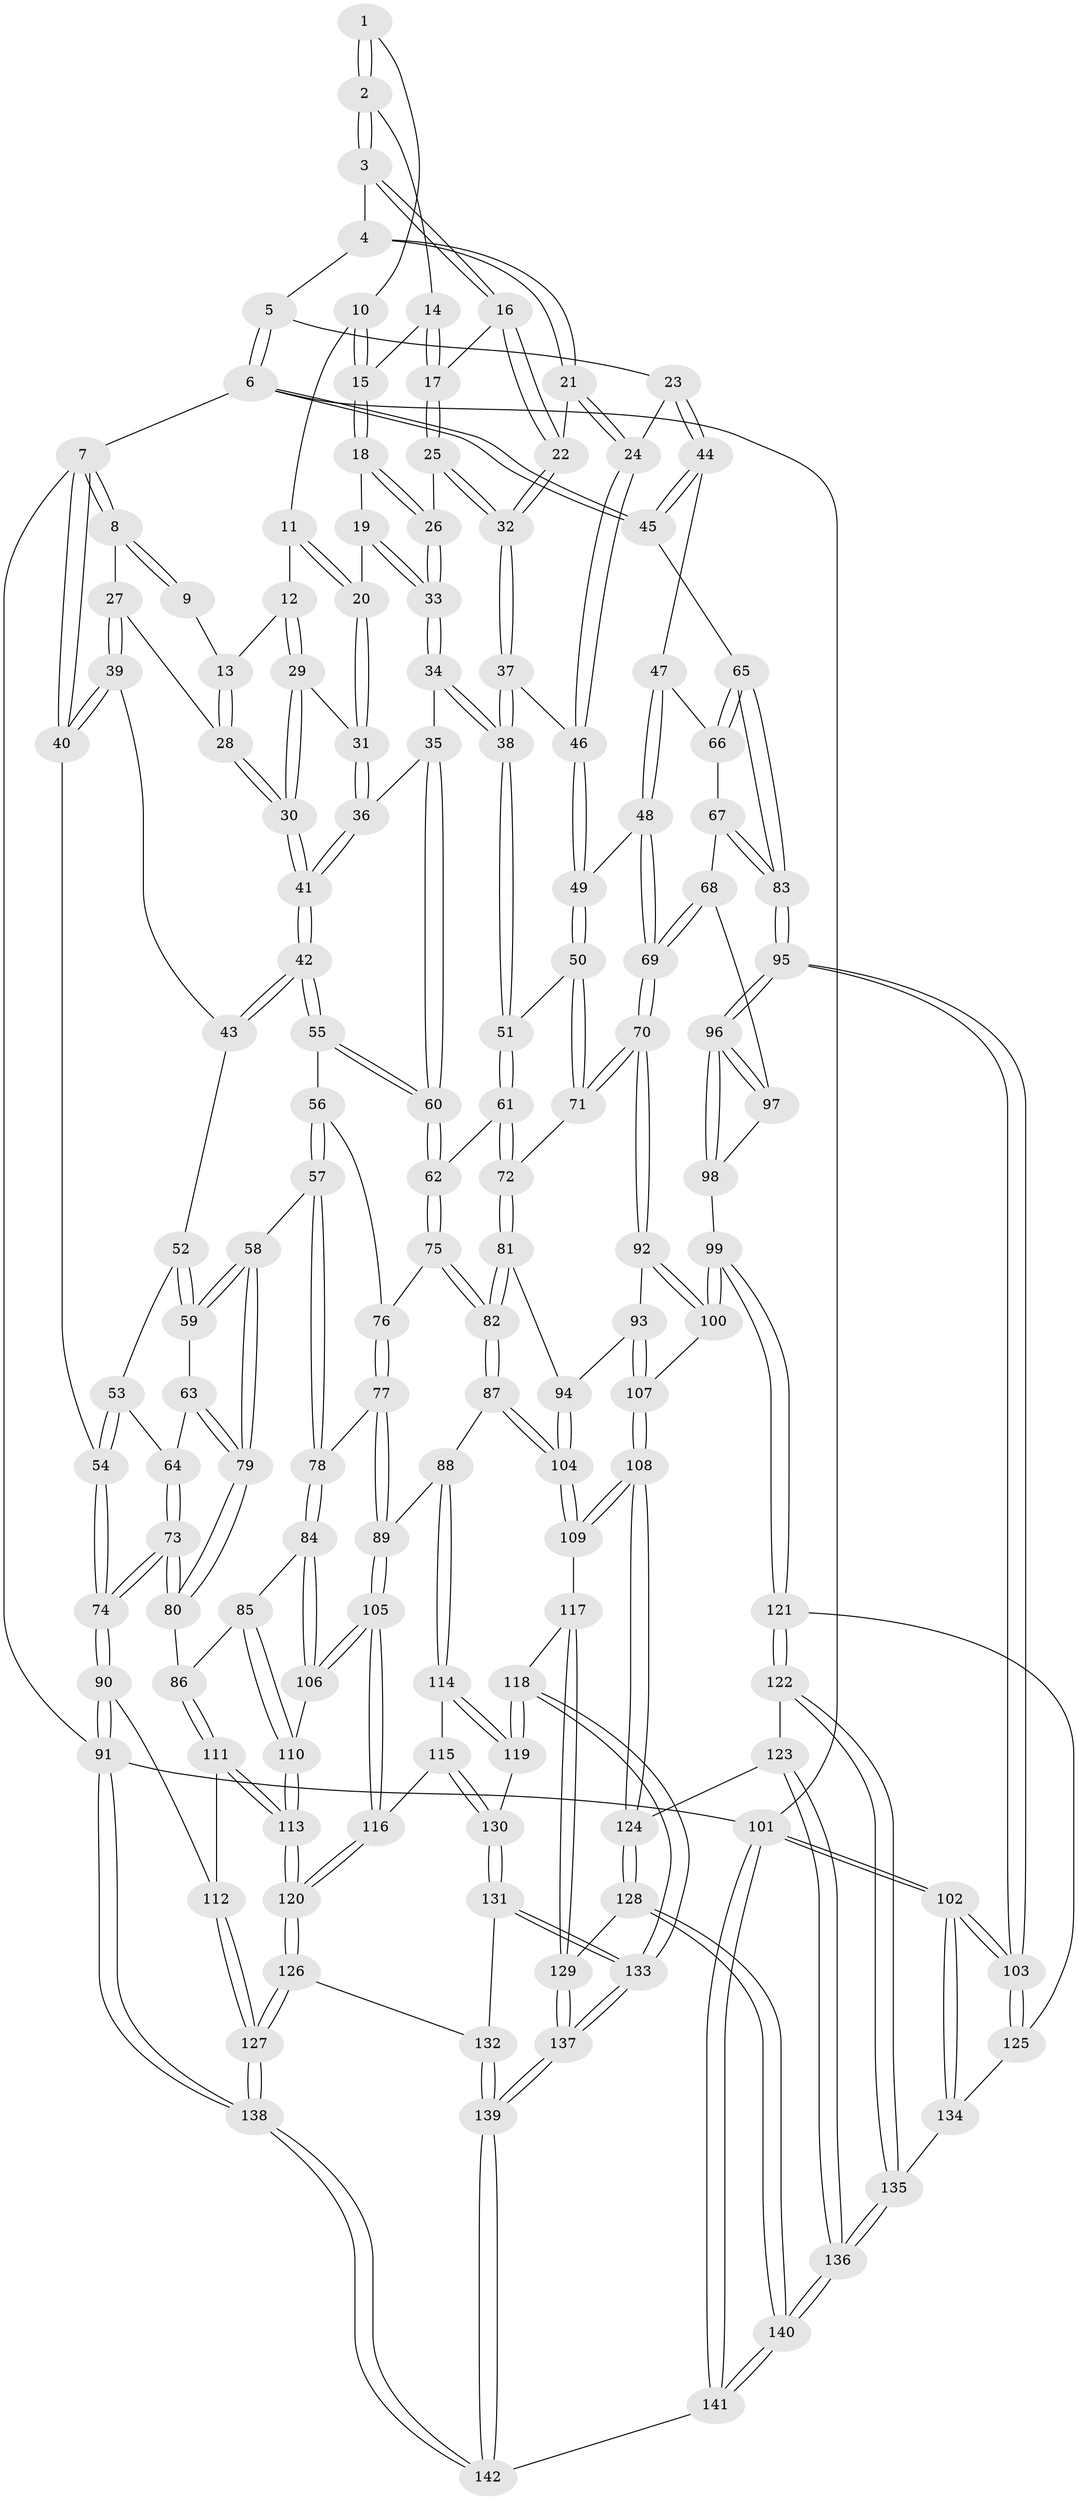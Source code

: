 // coarse degree distribution, {3: 0.13793103448275862, 4: 0.42528735632183906, 5: 0.367816091954023, 8: 0.011494252873563218, 6: 0.05747126436781609}
// Generated by graph-tools (version 1.1) at 2025/42/03/06/25 10:42:30]
// undirected, 142 vertices, 352 edges
graph export_dot {
graph [start="1"]
  node [color=gray90,style=filled];
  1 [pos="+0.6222304002513028+0"];
  2 [pos="+0.7300954465590006+0"];
  3 [pos="+0.7623792645977829+0"];
  4 [pos="+0.7733611934140248+0"];
  5 [pos="+0.8238285254831725+0"];
  6 [pos="+1+0"];
  7 [pos="+0+0"];
  8 [pos="+0+0"];
  9 [pos="+0.40588476037348015+0"];
  10 [pos="+0.47361835658842666+0.1047994566452164"];
  11 [pos="+0.4580735637700648+0.10993290814122421"];
  12 [pos="+0.40133577500604656+0.0996733605558073"];
  13 [pos="+0.39633615012972867+0.09475711890211036"];
  14 [pos="+0.6417780520551736+0.0110963192727654"];
  15 [pos="+0.5807127440644639+0.10358926158210244"];
  16 [pos="+0.7007528625801454+0.1767795783514369"];
  17 [pos="+0.6522978440685625+0.1848348613246905"];
  18 [pos="+0.5761203814665171+0.13072000139174672"];
  19 [pos="+0.540371571650167+0.17806765703893132"];
  20 [pos="+0.5067516228661795+0.18186155695233175"];
  21 [pos="+0.846959272448172+0.20847034036064918"];
  22 [pos="+0.7038309032623801+0.18266998130918596"];
  23 [pos="+0.9930396759850839+0.20638676631355515"];
  24 [pos="+0.857145028016624+0.2353751122088633"];
  25 [pos="+0.63368714615632+0.19762372746649695"];
  26 [pos="+0.6297653867373169+0.19787738798400145"];
  27 [pos="+0.17425789888167043+0.09512074267592904"];
  28 [pos="+0.3029132456418781+0.13040262464929406"];
  29 [pos="+0.41323638964215886+0.17892486333366786"];
  30 [pos="+0.32943547615977636+0.2520956656294081"];
  31 [pos="+0.4609035035698373+0.22497672660155588"];
  32 [pos="+0.7050039347522232+0.27128446494260045"];
  33 [pos="+0.5777347505057088+0.2686401279349138"];
  34 [pos="+0.5757800374917+0.2917105344767609"];
  35 [pos="+0.49468816446744385+0.32279311936413024"];
  36 [pos="+0.46353967700888715+0.30397549873715174"];
  37 [pos="+0.7101026483487873+0.2876211770922678"];
  38 [pos="+0.6620232415710351+0.33122565515508223"];
  39 [pos="+0.16096414517584162+0.2513539478177699"];
  40 [pos="+0+0.11584268253706954"];
  41 [pos="+0.31514738368062933+0.3199508063118169"];
  42 [pos="+0.2848117897817395+0.3440573591962111"];
  43 [pos="+0.16588425176195876+0.27143897185358346"];
  44 [pos="+1+0.22779004305180342"];
  45 [pos="+1+0.22382314450878785"];
  46 [pos="+0.8426025229014245+0.2716669297880778"];
  47 [pos="+0.8925976284218812+0.3714258094964552"];
  48 [pos="+0.879497148784557+0.3679737183552018"];
  49 [pos="+0.8689634039922675+0.36196707972211556"];
  50 [pos="+0.8182683721440056+0.40897476604656374"];
  51 [pos="+0.6659848009599068+0.3679917615010323"];
  52 [pos="+0.12910862379458857+0.30114414257368916"];
  53 [pos="+0.007288493308901635+0.3509563945988744"];
  54 [pos="+0+0.31403538973946626"];
  55 [pos="+0.28565997962611567+0.37476150032037253"];
  56 [pos="+0.28481636734872073+0.3828523742959056"];
  57 [pos="+0.24771754489157882+0.4615707006702343"];
  58 [pos="+0.2187047900776851+0.4638297740058748"];
  59 [pos="+0.12105833066264556+0.4476587045821467"];
  60 [pos="+0.5018781828538647+0.42772561359198763"];
  61 [pos="+0.6550197302757559+0.4109070525280755"];
  62 [pos="+0.5038279143592825+0.4348718732519788"];
  63 [pos="+0.0973827331851633+0.45577631233241894"];
  64 [pos="+0.06515003926905613+0.43900222509603437"];
  65 [pos="+1+0.3583398420053979"];
  66 [pos="+0.8927141208382081+0.3715014859151662"];
  67 [pos="+1+0.47487012645925636"];
  68 [pos="+0.9166897735418114+0.5415338236927966"];
  69 [pos="+0.8981500953642021+0.5420094660853838"];
  70 [pos="+0.8310096300895038+0.5713943020420817"];
  71 [pos="+0.8140857097755553+0.418189025219976"];
  72 [pos="+0.6827328816045639+0.499943831266403"];
  73 [pos="+0+0.5759419770800684"];
  74 [pos="+0+0.5859781864581577"];
  75 [pos="+0.4921199241978679+0.4854199730643415"];
  76 [pos="+0.39778053161537485+0.46862364108786486"];
  77 [pos="+0.33718449053324606+0.5736711383321028"];
  78 [pos="+0.27070292676001806+0.5585754743248239"];
  79 [pos="+0.07411962131372732+0.5861807778559078"];
  80 [pos="+0.07379780735901015+0.5869337884019511"];
  81 [pos="+0.6812938066682805+0.5135531281937378"];
  82 [pos="+0.517672866803946+0.5857832166553189"];
  83 [pos="+1+0.4882034554994952"];
  84 [pos="+0.25125333644819353+0.5855624031773671"];
  85 [pos="+0.13523519841023024+0.619008722600759"];
  86 [pos="+0.10605373351852622+0.6170035294735685"];
  87 [pos="+0.507934810858099+0.6119707607456343"];
  88 [pos="+0.46767675468102726+0.63205427482409"];
  89 [pos="+0.448201460878976+0.6322242235703879"];
  90 [pos="+0+0.6734333505381132"];
  91 [pos="+0+1"];
  92 [pos="+0.8173734392480138+0.5867316573883742"];
  93 [pos="+0.7454032800809426+0.5741614127552253"];
  94 [pos="+0.7414531526049275+0.5718685149462486"];
  95 [pos="+1+0.6735062030024347"];
  96 [pos="+1+0.6663224463326829"];
  97 [pos="+0.9389942670462434+0.5707776331796762"];
  98 [pos="+0.9499919431599249+0.6801150791246534"];
  99 [pos="+0.873678430620913+0.7088167961262135"];
  100 [pos="+0.8449181566078231+0.6722605257404659"];
  101 [pos="+1+1"];
  102 [pos="+1+1"];
  103 [pos="+1+0.9169168461129835"];
  104 [pos="+0.594000578957911+0.6929093560956336"];
  105 [pos="+0.31456243040749543+0.7380903663783598"];
  106 [pos="+0.2671243267157667+0.7054926720800601"];
  107 [pos="+0.6937314162967463+0.7229225254514711"];
  108 [pos="+0.6636537112596423+0.7521759386503515"];
  109 [pos="+0.6233059752492195+0.736661878303893"];
  110 [pos="+0.20340928679651074+0.7289696748642053"];
  111 [pos="+0.08440127301907166+0.7377227458075581"];
  112 [pos="+0.07437958649840554+0.7446190889792349"];
  113 [pos="+0.17316716086100842+0.764476832484979"];
  114 [pos="+0.4573164049052854+0.7566055400359221"];
  115 [pos="+0.3493280674468102+0.7881823554560456"];
  116 [pos="+0.31863812125883556+0.7638788119942569"];
  117 [pos="+0.5984645752071223+0.7638144697612349"];
  118 [pos="+0.5063675399918617+0.8411240420805017"];
  119 [pos="+0.47190979711316355+0.8018053667282206"];
  120 [pos="+0.20817489122280877+0.8982910070210293"];
  121 [pos="+0.8685690501781016+0.7771486196065225"];
  122 [pos="+0.8646016594832204+0.7817169400460321"];
  123 [pos="+0.8390663753997758+0.7948650211077315"];
  124 [pos="+0.7234040754801868+0.8382372824811298"];
  125 [pos="+0.9571111166617927+0.8123548916030545"];
  126 [pos="+0.19932113971420853+0.9457145422852844"];
  127 [pos="+0+1"];
  128 [pos="+0.7196445212086986+0.8571839446121633"];
  129 [pos="+0.5992377405868905+0.9094362568604376"];
  130 [pos="+0.37350875208030215+0.8309622144191092"];
  131 [pos="+0.3740059362062194+0.8520329629947544"];
  132 [pos="+0.355457638189473+0.8906760731055927"];
  133 [pos="+0.5055534497759394+0.8875677427279546"];
  134 [pos="+0.9164121693102492+0.9187541797078199"];
  135 [pos="+0.8940087013960785+0.9098764165405159"];
  136 [pos="+0.8361376161399174+0.9427929754869872"];
  137 [pos="+0.5226285571452922+0.9586692005929514"];
  138 [pos="+0+1"];
  139 [pos="+0.5070376346528243+1"];
  140 [pos="+0.7689442152583955+1"];
  141 [pos="+0.7558361300893096+1"];
  142 [pos="+0.5074749113280915+1"];
  1 -- 2;
  1 -- 2;
  1 -- 10;
  2 -- 3;
  2 -- 3;
  2 -- 14;
  3 -- 4;
  3 -- 16;
  3 -- 16;
  4 -- 5;
  4 -- 21;
  4 -- 21;
  5 -- 6;
  5 -- 6;
  5 -- 23;
  6 -- 7;
  6 -- 45;
  6 -- 45;
  6 -- 101;
  7 -- 8;
  7 -- 8;
  7 -- 40;
  7 -- 40;
  7 -- 91;
  8 -- 9;
  8 -- 9;
  8 -- 27;
  9 -- 13;
  10 -- 11;
  10 -- 15;
  10 -- 15;
  11 -- 12;
  11 -- 20;
  11 -- 20;
  12 -- 13;
  12 -- 29;
  12 -- 29;
  13 -- 28;
  13 -- 28;
  14 -- 15;
  14 -- 17;
  14 -- 17;
  15 -- 18;
  15 -- 18;
  16 -- 17;
  16 -- 22;
  16 -- 22;
  17 -- 25;
  17 -- 25;
  18 -- 19;
  18 -- 26;
  18 -- 26;
  19 -- 20;
  19 -- 33;
  19 -- 33;
  20 -- 31;
  20 -- 31;
  21 -- 22;
  21 -- 24;
  21 -- 24;
  22 -- 32;
  22 -- 32;
  23 -- 24;
  23 -- 44;
  23 -- 44;
  24 -- 46;
  24 -- 46;
  25 -- 26;
  25 -- 32;
  25 -- 32;
  26 -- 33;
  26 -- 33;
  27 -- 28;
  27 -- 39;
  27 -- 39;
  28 -- 30;
  28 -- 30;
  29 -- 30;
  29 -- 30;
  29 -- 31;
  30 -- 41;
  30 -- 41;
  31 -- 36;
  31 -- 36;
  32 -- 37;
  32 -- 37;
  33 -- 34;
  33 -- 34;
  34 -- 35;
  34 -- 38;
  34 -- 38;
  35 -- 36;
  35 -- 60;
  35 -- 60;
  36 -- 41;
  36 -- 41;
  37 -- 38;
  37 -- 38;
  37 -- 46;
  38 -- 51;
  38 -- 51;
  39 -- 40;
  39 -- 40;
  39 -- 43;
  40 -- 54;
  41 -- 42;
  41 -- 42;
  42 -- 43;
  42 -- 43;
  42 -- 55;
  42 -- 55;
  43 -- 52;
  44 -- 45;
  44 -- 45;
  44 -- 47;
  45 -- 65;
  46 -- 49;
  46 -- 49;
  47 -- 48;
  47 -- 48;
  47 -- 66;
  48 -- 49;
  48 -- 69;
  48 -- 69;
  49 -- 50;
  49 -- 50;
  50 -- 51;
  50 -- 71;
  50 -- 71;
  51 -- 61;
  51 -- 61;
  52 -- 53;
  52 -- 59;
  52 -- 59;
  53 -- 54;
  53 -- 54;
  53 -- 64;
  54 -- 74;
  54 -- 74;
  55 -- 56;
  55 -- 60;
  55 -- 60;
  56 -- 57;
  56 -- 57;
  56 -- 76;
  57 -- 58;
  57 -- 78;
  57 -- 78;
  58 -- 59;
  58 -- 59;
  58 -- 79;
  58 -- 79;
  59 -- 63;
  60 -- 62;
  60 -- 62;
  61 -- 62;
  61 -- 72;
  61 -- 72;
  62 -- 75;
  62 -- 75;
  63 -- 64;
  63 -- 79;
  63 -- 79;
  64 -- 73;
  64 -- 73;
  65 -- 66;
  65 -- 66;
  65 -- 83;
  65 -- 83;
  66 -- 67;
  67 -- 68;
  67 -- 83;
  67 -- 83;
  68 -- 69;
  68 -- 69;
  68 -- 97;
  69 -- 70;
  69 -- 70;
  70 -- 71;
  70 -- 71;
  70 -- 92;
  70 -- 92;
  71 -- 72;
  72 -- 81;
  72 -- 81;
  73 -- 74;
  73 -- 74;
  73 -- 80;
  73 -- 80;
  74 -- 90;
  74 -- 90;
  75 -- 76;
  75 -- 82;
  75 -- 82;
  76 -- 77;
  76 -- 77;
  77 -- 78;
  77 -- 89;
  77 -- 89;
  78 -- 84;
  78 -- 84;
  79 -- 80;
  79 -- 80;
  80 -- 86;
  81 -- 82;
  81 -- 82;
  81 -- 94;
  82 -- 87;
  82 -- 87;
  83 -- 95;
  83 -- 95;
  84 -- 85;
  84 -- 106;
  84 -- 106;
  85 -- 86;
  85 -- 110;
  85 -- 110;
  86 -- 111;
  86 -- 111;
  87 -- 88;
  87 -- 104;
  87 -- 104;
  88 -- 89;
  88 -- 114;
  88 -- 114;
  89 -- 105;
  89 -- 105;
  90 -- 91;
  90 -- 91;
  90 -- 112;
  91 -- 138;
  91 -- 138;
  91 -- 101;
  92 -- 93;
  92 -- 100;
  92 -- 100;
  93 -- 94;
  93 -- 107;
  93 -- 107;
  94 -- 104;
  94 -- 104;
  95 -- 96;
  95 -- 96;
  95 -- 103;
  95 -- 103;
  96 -- 97;
  96 -- 97;
  96 -- 98;
  96 -- 98;
  97 -- 98;
  98 -- 99;
  99 -- 100;
  99 -- 100;
  99 -- 121;
  99 -- 121;
  100 -- 107;
  101 -- 102;
  101 -- 102;
  101 -- 141;
  101 -- 141;
  102 -- 103;
  102 -- 103;
  102 -- 134;
  102 -- 134;
  103 -- 125;
  103 -- 125;
  104 -- 109;
  104 -- 109;
  105 -- 106;
  105 -- 106;
  105 -- 116;
  105 -- 116;
  106 -- 110;
  107 -- 108;
  107 -- 108;
  108 -- 109;
  108 -- 109;
  108 -- 124;
  108 -- 124;
  109 -- 117;
  110 -- 113;
  110 -- 113;
  111 -- 112;
  111 -- 113;
  111 -- 113;
  112 -- 127;
  112 -- 127;
  113 -- 120;
  113 -- 120;
  114 -- 115;
  114 -- 119;
  114 -- 119;
  115 -- 116;
  115 -- 130;
  115 -- 130;
  116 -- 120;
  116 -- 120;
  117 -- 118;
  117 -- 129;
  117 -- 129;
  118 -- 119;
  118 -- 119;
  118 -- 133;
  118 -- 133;
  119 -- 130;
  120 -- 126;
  120 -- 126;
  121 -- 122;
  121 -- 122;
  121 -- 125;
  122 -- 123;
  122 -- 135;
  122 -- 135;
  123 -- 124;
  123 -- 136;
  123 -- 136;
  124 -- 128;
  124 -- 128;
  125 -- 134;
  126 -- 127;
  126 -- 127;
  126 -- 132;
  127 -- 138;
  127 -- 138;
  128 -- 129;
  128 -- 140;
  128 -- 140;
  129 -- 137;
  129 -- 137;
  130 -- 131;
  130 -- 131;
  131 -- 132;
  131 -- 133;
  131 -- 133;
  132 -- 139;
  132 -- 139;
  133 -- 137;
  133 -- 137;
  134 -- 135;
  135 -- 136;
  135 -- 136;
  136 -- 140;
  136 -- 140;
  137 -- 139;
  137 -- 139;
  138 -- 142;
  138 -- 142;
  139 -- 142;
  139 -- 142;
  140 -- 141;
  140 -- 141;
  141 -- 142;
}
